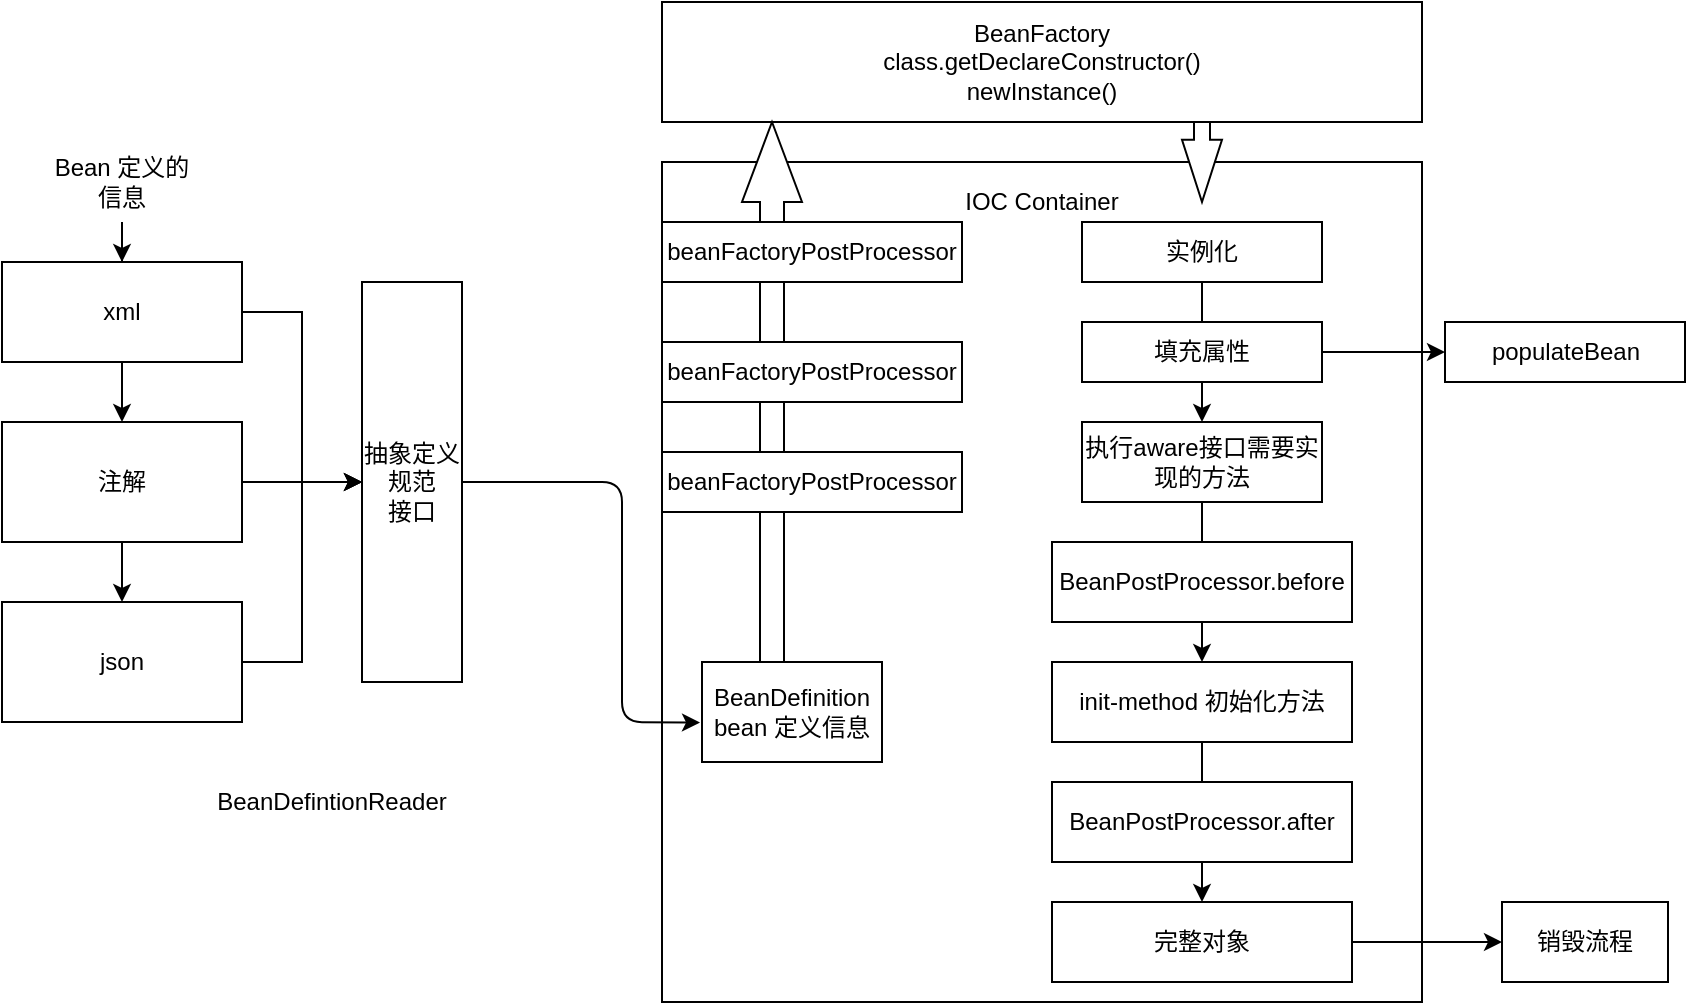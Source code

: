 <mxfile version="14.4.3" type="device"><diagram id="X9Bi7XLh7FCb_zTQVF_V" name="第 1 页"><mxGraphModel dx="981" dy="567" grid="1" gridSize="10" guides="1" tooltips="1" connect="1" arrows="1" fold="1" page="1" pageScale="1" pageWidth="827" pageHeight="1169" math="0" shadow="0"><root><mxCell id="0"/><mxCell id="1" parent="0"/><mxCell id="P-EJfVM9-5pb18bWRUi2-7" value="" style="edgeStyle=orthogonalEdgeStyle;rounded=0;orthogonalLoop=1;jettySize=auto;html=1;" edge="1" parent="1" source="P-EJfVM9-5pb18bWRUi2-3" target="P-EJfVM9-5pb18bWRUi2-6"><mxGeometry relative="1" as="geometry"/></mxCell><mxCell id="P-EJfVM9-5pb18bWRUi2-11" value="" style="edgeStyle=orthogonalEdgeStyle;rounded=0;orthogonalLoop=1;jettySize=auto;html=1;" edge="1" parent="1" source="P-EJfVM9-5pb18bWRUi2-3" target="P-EJfVM9-5pb18bWRUi2-10"><mxGeometry relative="1" as="geometry"/></mxCell><mxCell id="P-EJfVM9-5pb18bWRUi2-3" value="xml" style="rounded=0;whiteSpace=wrap;html=1;" vertex="1" parent="1"><mxGeometry x="130" y="210" width="120" height="50" as="geometry"/></mxCell><mxCell id="P-EJfVM9-5pb18bWRUi2-5" value="" style="edgeStyle=orthogonalEdgeStyle;rounded=0;orthogonalLoop=1;jettySize=auto;html=1;" edge="1" parent="1" source="P-EJfVM9-5pb18bWRUi2-4" target="P-EJfVM9-5pb18bWRUi2-3"><mxGeometry relative="1" as="geometry"/></mxCell><mxCell id="P-EJfVM9-5pb18bWRUi2-4" value="Bean 定义的信息" style="text;html=1;strokeColor=none;fillColor=none;align=center;verticalAlign=middle;whiteSpace=wrap;rounded=0;" vertex="1" parent="1"><mxGeometry x="150" y="150" width="80" height="40" as="geometry"/></mxCell><mxCell id="P-EJfVM9-5pb18bWRUi2-9" value="" style="edgeStyle=orthogonalEdgeStyle;rounded=0;orthogonalLoop=1;jettySize=auto;html=1;" edge="1" parent="1" source="P-EJfVM9-5pb18bWRUi2-6" target="P-EJfVM9-5pb18bWRUi2-8"><mxGeometry relative="1" as="geometry"/></mxCell><mxCell id="P-EJfVM9-5pb18bWRUi2-12" value="" style="edgeStyle=orthogonalEdgeStyle;rounded=0;orthogonalLoop=1;jettySize=auto;html=1;" edge="1" parent="1" source="P-EJfVM9-5pb18bWRUi2-6" target="P-EJfVM9-5pb18bWRUi2-10"><mxGeometry relative="1" as="geometry"/></mxCell><mxCell id="P-EJfVM9-5pb18bWRUi2-6" value="注解" style="rounded=0;whiteSpace=wrap;html=1;" vertex="1" parent="1"><mxGeometry x="130" y="290" width="120" height="60" as="geometry"/></mxCell><mxCell id="P-EJfVM9-5pb18bWRUi2-13" value="" style="edgeStyle=orthogonalEdgeStyle;rounded=0;orthogonalLoop=1;jettySize=auto;html=1;" edge="1" parent="1" source="P-EJfVM9-5pb18bWRUi2-8" target="P-EJfVM9-5pb18bWRUi2-10"><mxGeometry relative="1" as="geometry"/></mxCell><mxCell id="P-EJfVM9-5pb18bWRUi2-8" value="json" style="rounded=0;whiteSpace=wrap;html=1;" vertex="1" parent="1"><mxGeometry x="130" y="380" width="120" height="60" as="geometry"/></mxCell><mxCell id="P-EJfVM9-5pb18bWRUi2-10" value="抽象定义规范&lt;br&gt;接口" style="rounded=0;whiteSpace=wrap;html=1;" vertex="1" parent="1"><mxGeometry x="310" y="220" width="50" height="200" as="geometry"/></mxCell><mxCell id="P-EJfVM9-5pb18bWRUi2-14" value="BeanDefintionReader" style="text;html=1;strokeColor=none;fillColor=none;align=center;verticalAlign=middle;whiteSpace=wrap;rounded=0;" vertex="1" parent="1"><mxGeometry x="230" y="460" width="130" height="40" as="geometry"/></mxCell><mxCell id="P-EJfVM9-5pb18bWRUi2-15" value="" style="rounded=0;whiteSpace=wrap;html=1;" vertex="1" parent="1"><mxGeometry x="460" y="160" width="380" height="420" as="geometry"/></mxCell><mxCell id="P-EJfVM9-5pb18bWRUi2-16" value="BeanFactory&lt;br&gt;class.getDeclareConstructor()&lt;br&gt;newInstance()" style="rounded=0;whiteSpace=wrap;html=1;" vertex="1" parent="1"><mxGeometry x="460" y="80" width="380" height="60" as="geometry"/></mxCell><mxCell id="P-EJfVM9-5pb18bWRUi2-17" value="IOC Container" style="text;html=1;strokeColor=none;fillColor=none;align=center;verticalAlign=middle;whiteSpace=wrap;rounded=0;" vertex="1" parent="1"><mxGeometry x="600" y="170" width="100" height="20" as="geometry"/></mxCell><mxCell id="P-EJfVM9-5pb18bWRUi2-18" value="BeanDefinition&lt;br&gt;bean 定义信息" style="rounded=0;whiteSpace=wrap;html=1;" vertex="1" parent="1"><mxGeometry x="480" y="410" width="90" height="50" as="geometry"/></mxCell><mxCell id="P-EJfVM9-5pb18bWRUi2-19" value="" style="endArrow=classic;html=1;exitX=1;exitY=0.5;exitDx=0;exitDy=0;entryX=-0.011;entryY=0.606;entryDx=0;entryDy=0;entryPerimeter=0;" edge="1" parent="1" source="P-EJfVM9-5pb18bWRUi2-10" target="P-EJfVM9-5pb18bWRUi2-18"><mxGeometry width="50" height="50" relative="1" as="geometry"><mxPoint x="420" y="340" as="sourcePoint"/><mxPoint x="470" y="290" as="targetPoint"/><Array as="points"><mxPoint x="440" y="320"/><mxPoint x="440" y="440"/></Array></mxGeometry></mxCell><mxCell id="P-EJfVM9-5pb18bWRUi2-25" value="" style="html=1;shadow=0;dashed=0;align=center;verticalAlign=middle;shape=mxgraph.arrows2.arrow;dy=0.6;dx=40;direction=north;notch=0;" vertex="1" parent="1"><mxGeometry x="500" y="140" width="30" height="270" as="geometry"/></mxCell><mxCell id="P-EJfVM9-5pb18bWRUi2-26" value="beanFactoryPostProcessor" style="rounded=0;whiteSpace=wrap;html=1;" vertex="1" parent="1"><mxGeometry x="460" y="190" width="150" height="30" as="geometry"/></mxCell><mxCell id="P-EJfVM9-5pb18bWRUi2-27" value="beanFactoryPostProcessor" style="rounded=0;whiteSpace=wrap;html=1;" vertex="1" parent="1"><mxGeometry x="460" y="250" width="150" height="30" as="geometry"/></mxCell><mxCell id="P-EJfVM9-5pb18bWRUi2-28" value="beanFactoryPostProcessor" style="rounded=0;whiteSpace=wrap;html=1;" vertex="1" parent="1"><mxGeometry x="460" y="305" width="150" height="30" as="geometry"/></mxCell><mxCell id="P-EJfVM9-5pb18bWRUi2-29" value="" style="html=1;shadow=0;dashed=0;align=center;verticalAlign=middle;shape=mxgraph.arrows2.arrow;dy=0.6;dx=31.14;direction=south;notch=0;" vertex="1" parent="1"><mxGeometry x="720" y="140" width="20" height="40" as="geometry"/></mxCell><mxCell id="P-EJfVM9-5pb18bWRUi2-46" value="" style="edgeStyle=orthogonalEdgeStyle;rounded=0;orthogonalLoop=1;jettySize=auto;html=1;" edge="1" parent="1" source="P-EJfVM9-5pb18bWRUi2-30" target="P-EJfVM9-5pb18bWRUi2-34"><mxGeometry relative="1" as="geometry"/></mxCell><mxCell id="P-EJfVM9-5pb18bWRUi2-30" value="实例化" style="rounded=0;whiteSpace=wrap;html=1;" vertex="1" parent="1"><mxGeometry x="670" y="190" width="120" height="30" as="geometry"/></mxCell><mxCell id="P-EJfVM9-5pb18bWRUi2-42" value="" style="edgeStyle=orthogonalEdgeStyle;rounded=0;orthogonalLoop=1;jettySize=auto;html=1;" edge="1" parent="1" source="P-EJfVM9-5pb18bWRUi2-32" target="P-EJfVM9-5pb18bWRUi2-33"><mxGeometry relative="1" as="geometry"/></mxCell><mxCell id="P-EJfVM9-5pb18bWRUi2-32" value="填充属性" style="rounded=0;whiteSpace=wrap;html=1;" vertex="1" parent="1"><mxGeometry x="670" y="240" width="120" height="30" as="geometry"/></mxCell><mxCell id="P-EJfVM9-5pb18bWRUi2-33" value="populateBean" style="rounded=0;whiteSpace=wrap;html=1;" vertex="1" parent="1"><mxGeometry x="851.5" y="240" width="120" height="30" as="geometry"/></mxCell><mxCell id="P-EJfVM9-5pb18bWRUi2-48" value="" style="edgeStyle=orthogonalEdgeStyle;rounded=0;orthogonalLoop=1;jettySize=auto;html=1;" edge="1" parent="1" source="P-EJfVM9-5pb18bWRUi2-34" target="P-EJfVM9-5pb18bWRUi2-36"><mxGeometry relative="1" as="geometry"/></mxCell><mxCell id="P-EJfVM9-5pb18bWRUi2-34" value="执行aware接口需要实现的方法" style="rounded=0;whiteSpace=wrap;html=1;" vertex="1" parent="1"><mxGeometry x="670" y="290" width="120" height="40" as="geometry"/></mxCell><mxCell id="P-EJfVM9-5pb18bWRUi2-35" value="BeanPostProcessor.before" style="rounded=0;whiteSpace=wrap;html=1;" vertex="1" parent="1"><mxGeometry x="655" y="350" width="150" height="40" as="geometry"/></mxCell><mxCell id="P-EJfVM9-5pb18bWRUi2-49" value="" style="edgeStyle=orthogonalEdgeStyle;rounded=0;orthogonalLoop=1;jettySize=auto;html=1;" edge="1" parent="1" source="P-EJfVM9-5pb18bWRUi2-36" target="P-EJfVM9-5pb18bWRUi2-38"><mxGeometry relative="1" as="geometry"/></mxCell><mxCell id="P-EJfVM9-5pb18bWRUi2-36" value="init-method 初始化方法" style="rounded=0;whiteSpace=wrap;html=1;" vertex="1" parent="1"><mxGeometry x="655" y="410" width="150" height="40" as="geometry"/></mxCell><mxCell id="P-EJfVM9-5pb18bWRUi2-37" value="BeanPostProcessor.after" style="rounded=0;whiteSpace=wrap;html=1;" vertex="1" parent="1"><mxGeometry x="655" y="470" width="150" height="40" as="geometry"/></mxCell><mxCell id="P-EJfVM9-5pb18bWRUi2-43" value="" style="edgeStyle=orthogonalEdgeStyle;rounded=0;orthogonalLoop=1;jettySize=auto;html=1;" edge="1" parent="1" source="P-EJfVM9-5pb18bWRUi2-38" target="P-EJfVM9-5pb18bWRUi2-39"><mxGeometry relative="1" as="geometry"/></mxCell><mxCell id="P-EJfVM9-5pb18bWRUi2-38" value="完整对象" style="rounded=0;whiteSpace=wrap;html=1;" vertex="1" parent="1"><mxGeometry x="655" y="530" width="150" height="40" as="geometry"/></mxCell><mxCell id="P-EJfVM9-5pb18bWRUi2-39" value="销毁流程" style="rounded=0;whiteSpace=wrap;html=1;" vertex="1" parent="1"><mxGeometry x="880" y="530" width="83" height="40" as="geometry"/></mxCell></root></mxGraphModel></diagram></mxfile>